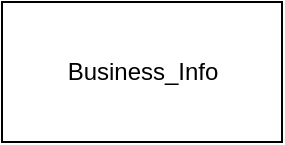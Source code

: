 <mxfile version="21.2.4" type="github">
  <diagram name="Page-1" id="tguRPgptUBUBKhunE2SA">
    <mxGraphModel dx="1434" dy="796" grid="1" gridSize="10" guides="1" tooltips="1" connect="1" arrows="1" fold="1" page="1" pageScale="1" pageWidth="850" pageHeight="1100" math="0" shadow="0">
      <root>
        <mxCell id="0" />
        <mxCell id="1" parent="0" />
        <mxCell id="KCDeYtJDI4y8j9xUt5Yk-29" value="" style="group" vertex="1" connectable="0" parent="1">
          <mxGeometry x="330" y="360" width="140" height="70" as="geometry" />
        </mxCell>
        <mxCell id="KCDeYtJDI4y8j9xUt5Yk-27" value="" style="rounded=0;whiteSpace=wrap;html=1;" vertex="1" parent="KCDeYtJDI4y8j9xUt5Yk-29">
          <mxGeometry width="140" height="70" as="geometry" />
        </mxCell>
        <mxCell id="KCDeYtJDI4y8j9xUt5Yk-28" value="Business_Info" style="text;html=1;align=center;verticalAlign=middle;resizable=0;points=[];autosize=1;strokeColor=none;fillColor=none;" vertex="1" parent="KCDeYtJDI4y8j9xUt5Yk-29">
          <mxGeometry x="20" y="20" width="100" height="30" as="geometry" />
        </mxCell>
      </root>
    </mxGraphModel>
  </diagram>
</mxfile>
